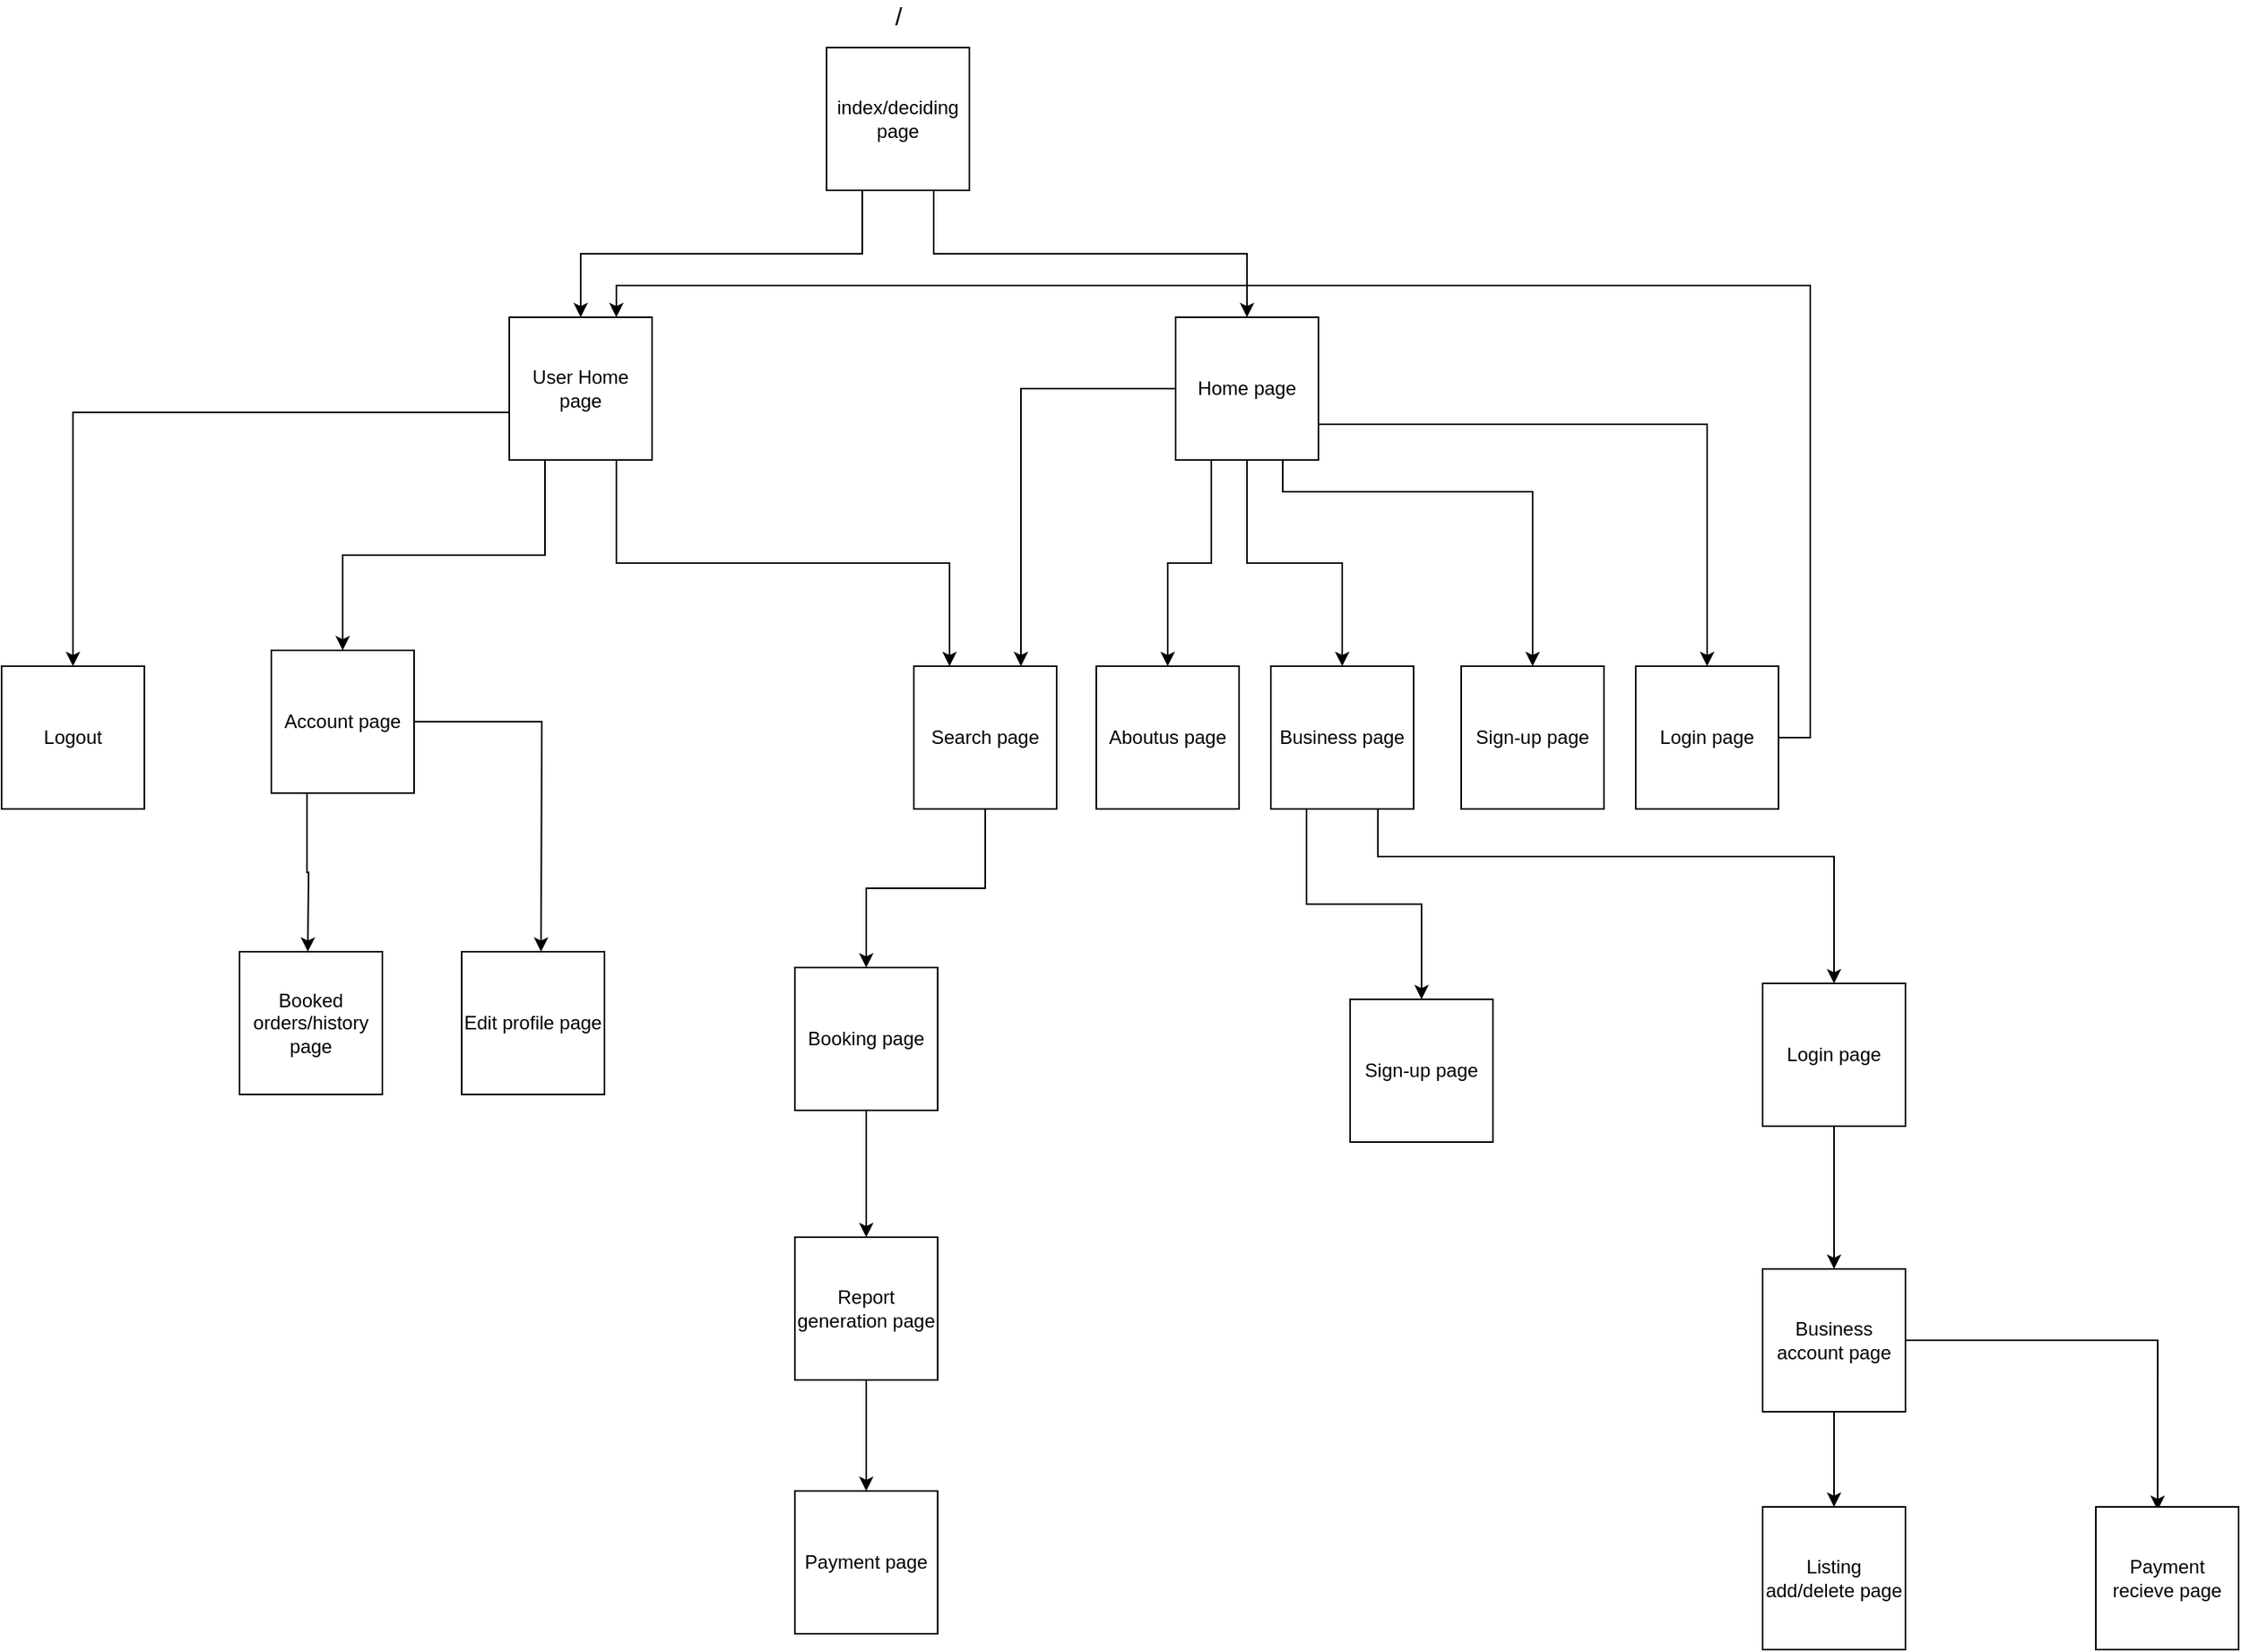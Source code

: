 <mxfile version="14.7.8" type="github">
  <diagram id="9qWIelaiJ4xFkZr7DGf-" name="Page-1">
    <mxGraphModel dx="1422" dy="757" grid="1" gridSize="10" guides="1" tooltips="1" connect="1" arrows="1" fold="1" page="1" pageScale="1" pageWidth="1654" pageHeight="1169" math="0" shadow="0">
      <root>
        <mxCell id="0" />
        <mxCell id="1" parent="0" />
        <mxCell id="l4otnNqnhNK3BgZwbTVl-9" style="edgeStyle=orthogonalEdgeStyle;rounded=0;orthogonalLoop=1;jettySize=auto;html=1;exitX=0.25;exitY=1;exitDx=0;exitDy=0;entryX=0.5;entryY=0;entryDx=0;entryDy=0;" parent="1" source="l4otnNqnhNK3BgZwbTVl-1" target="l4otnNqnhNK3BgZwbTVl-5" edge="1">
          <mxGeometry relative="1" as="geometry" />
        </mxCell>
        <mxCell id="l4otnNqnhNK3BgZwbTVl-10" style="edgeStyle=orthogonalEdgeStyle;rounded=0;orthogonalLoop=1;jettySize=auto;html=1;exitX=0.75;exitY=1;exitDx=0;exitDy=0;entryX=0.5;entryY=0;entryDx=0;entryDy=0;" parent="1" source="l4otnNqnhNK3BgZwbTVl-1" target="l4otnNqnhNK3BgZwbTVl-3" edge="1">
          <mxGeometry relative="1" as="geometry" />
        </mxCell>
        <mxCell id="l4otnNqnhNK3BgZwbTVl-1" value="index/deciding page" style="whiteSpace=wrap;html=1;aspect=fixed;" parent="1" vertex="1">
          <mxGeometry x="560" y="90" width="90" height="90" as="geometry" />
        </mxCell>
        <mxCell id="l4otnNqnhNK3BgZwbTVl-2" value="/" style="text;html=1;align=center;verticalAlign=middle;resizable=0;points=[];autosize=1;strokeColor=none;fontSize=16;" parent="1" vertex="1">
          <mxGeometry x="595" y="60" width="20" height="20" as="geometry" />
        </mxCell>
        <mxCell id="l4otnNqnhNK3BgZwbTVl-19" style="edgeStyle=orthogonalEdgeStyle;rounded=0;orthogonalLoop=1;jettySize=auto;html=1;exitX=1;exitY=0.75;exitDx=0;exitDy=0;entryX=0.5;entryY=0;entryDx=0;entryDy=0;fontSize=16;" parent="1" source="l4otnNqnhNK3BgZwbTVl-3" target="l4otnNqnhNK3BgZwbTVl-12" edge="1">
          <mxGeometry relative="1" as="geometry" />
        </mxCell>
        <mxCell id="l4otnNqnhNK3BgZwbTVl-20" style="edgeStyle=orthogonalEdgeStyle;rounded=0;orthogonalLoop=1;jettySize=auto;html=1;exitX=0.75;exitY=1;exitDx=0;exitDy=0;fontSize=16;" parent="1" source="l4otnNqnhNK3BgZwbTVl-3" target="l4otnNqnhNK3BgZwbTVl-11" edge="1">
          <mxGeometry relative="1" as="geometry">
            <Array as="points">
              <mxPoint x="848" y="370" />
              <mxPoint x="1005" y="370" />
            </Array>
          </mxGeometry>
        </mxCell>
        <mxCell id="l4otnNqnhNK3BgZwbTVl-21" style="edgeStyle=orthogonalEdgeStyle;rounded=0;orthogonalLoop=1;jettySize=auto;html=1;exitX=0.5;exitY=1;exitDx=0;exitDy=0;fontSize=16;" parent="1" source="l4otnNqnhNK3BgZwbTVl-3" target="l4otnNqnhNK3BgZwbTVl-13" edge="1">
          <mxGeometry relative="1" as="geometry" />
        </mxCell>
        <mxCell id="l4otnNqnhNK3BgZwbTVl-22" style="edgeStyle=orthogonalEdgeStyle;rounded=0;orthogonalLoop=1;jettySize=auto;html=1;exitX=0.25;exitY=1;exitDx=0;exitDy=0;fontSize=16;" parent="1" source="l4otnNqnhNK3BgZwbTVl-3" target="l4otnNqnhNK3BgZwbTVl-14" edge="1">
          <mxGeometry relative="1" as="geometry" />
        </mxCell>
        <mxCell id="l4otnNqnhNK3BgZwbTVl-23" style="edgeStyle=orthogonalEdgeStyle;rounded=0;orthogonalLoop=1;jettySize=auto;html=1;exitX=0;exitY=0.5;exitDx=0;exitDy=0;entryX=0.75;entryY=0;entryDx=0;entryDy=0;fontSize=16;" parent="1" source="l4otnNqnhNK3BgZwbTVl-3" target="l4otnNqnhNK3BgZwbTVl-15" edge="1">
          <mxGeometry relative="1" as="geometry" />
        </mxCell>
        <mxCell id="l4otnNqnhNK3BgZwbTVl-3" value="Home page" style="whiteSpace=wrap;html=1;aspect=fixed;" parent="1" vertex="1">
          <mxGeometry x="780" y="260" width="90" height="90" as="geometry" />
        </mxCell>
        <mxCell id="l4otnNqnhNK3BgZwbTVl-24" style="edgeStyle=orthogonalEdgeStyle;rounded=0;orthogonalLoop=1;jettySize=auto;html=1;exitX=0;exitY=0.667;exitDx=0;exitDy=0;entryX=0.5;entryY=0;entryDx=0;entryDy=0;fontSize=16;exitPerimeter=0;" parent="1" source="l4otnNqnhNK3BgZwbTVl-5" target="l4otnNqnhNK3BgZwbTVl-16" edge="1">
          <mxGeometry relative="1" as="geometry">
            <Array as="points">
              <mxPoint x="85" y="320" />
            </Array>
          </mxGeometry>
        </mxCell>
        <mxCell id="l4otnNqnhNK3BgZwbTVl-25" style="edgeStyle=orthogonalEdgeStyle;rounded=0;orthogonalLoop=1;jettySize=auto;html=1;exitX=0.25;exitY=1;exitDx=0;exitDy=0;fontSize=16;" parent="1" source="l4otnNqnhNK3BgZwbTVl-5" target="l4otnNqnhNK3BgZwbTVl-17" edge="1">
          <mxGeometry relative="1" as="geometry" />
        </mxCell>
        <mxCell id="l4otnNqnhNK3BgZwbTVl-26" style="edgeStyle=orthogonalEdgeStyle;rounded=0;orthogonalLoop=1;jettySize=auto;html=1;exitX=0.75;exitY=1;exitDx=0;exitDy=0;entryX=0.25;entryY=0;entryDx=0;entryDy=0;fontSize=16;" parent="1" source="l4otnNqnhNK3BgZwbTVl-5" target="l4otnNqnhNK3BgZwbTVl-15" edge="1">
          <mxGeometry relative="1" as="geometry" />
        </mxCell>
        <mxCell id="l4otnNqnhNK3BgZwbTVl-5" value="User Home page" style="whiteSpace=wrap;html=1;aspect=fixed;" parent="1" vertex="1">
          <mxGeometry x="360" y="260" width="90" height="90" as="geometry" />
        </mxCell>
        <mxCell id="l4otnNqnhNK3BgZwbTVl-11" value="Sign-up page" style="whiteSpace=wrap;html=1;aspect=fixed;" parent="1" vertex="1">
          <mxGeometry x="960" y="480" width="90" height="90" as="geometry" />
        </mxCell>
        <mxCell id="l4otnNqnhNK3BgZwbTVl-35" style="edgeStyle=orthogonalEdgeStyle;rounded=0;orthogonalLoop=1;jettySize=auto;html=1;exitX=1;exitY=0.5;exitDx=0;exitDy=0;fontSize=16;entryX=0.75;entryY=0;entryDx=0;entryDy=0;" parent="1" source="l4otnNqnhNK3BgZwbTVl-12" target="l4otnNqnhNK3BgZwbTVl-5" edge="1">
          <mxGeometry relative="1" as="geometry">
            <mxPoint x="470" y="190" as="targetPoint" />
          </mxGeometry>
        </mxCell>
        <mxCell id="l4otnNqnhNK3BgZwbTVl-12" value="Login page" style="whiteSpace=wrap;html=1;aspect=fixed;" parent="1" vertex="1">
          <mxGeometry x="1070" y="480" width="90" height="90" as="geometry" />
        </mxCell>
        <mxCell id="l4otnNqnhNK3BgZwbTVl-33" style="edgeStyle=orthogonalEdgeStyle;rounded=0;orthogonalLoop=1;jettySize=auto;html=1;exitX=0.75;exitY=1;exitDx=0;exitDy=0;entryX=0.5;entryY=0;entryDx=0;entryDy=0;fontSize=16;" parent="1" source="l4otnNqnhNK3BgZwbTVl-13" target="l4otnNqnhNK3BgZwbTVl-32" edge="1">
          <mxGeometry relative="1" as="geometry">
            <Array as="points">
              <mxPoint x="908" y="600" />
              <mxPoint x="1195" y="600" />
            </Array>
          </mxGeometry>
        </mxCell>
        <mxCell id="l4otnNqnhNK3BgZwbTVl-34" style="edgeStyle=orthogonalEdgeStyle;rounded=0;orthogonalLoop=1;jettySize=auto;html=1;exitX=0.25;exitY=1;exitDx=0;exitDy=0;entryX=0.5;entryY=0;entryDx=0;entryDy=0;fontSize=16;" parent="1" source="l4otnNqnhNK3BgZwbTVl-13" target="l4otnNqnhNK3BgZwbTVl-31" edge="1">
          <mxGeometry relative="1" as="geometry" />
        </mxCell>
        <mxCell id="l4otnNqnhNK3BgZwbTVl-13" value="Business page" style="whiteSpace=wrap;html=1;aspect=fixed;" parent="1" vertex="1">
          <mxGeometry x="840" y="480" width="90" height="90" as="geometry" />
        </mxCell>
        <mxCell id="l4otnNqnhNK3BgZwbTVl-14" value="Aboutus page" style="whiteSpace=wrap;html=1;aspect=fixed;" parent="1" vertex="1">
          <mxGeometry x="730" y="480" width="90" height="90" as="geometry" />
        </mxCell>
        <mxCell id="l4otnNqnhNK3BgZwbTVl-28" style="edgeStyle=orthogonalEdgeStyle;rounded=0;orthogonalLoop=1;jettySize=auto;html=1;exitX=0.5;exitY=1;exitDx=0;exitDy=0;entryX=0.5;entryY=0;entryDx=0;entryDy=0;fontSize=16;" parent="1" source="l4otnNqnhNK3BgZwbTVl-15" target="l4otnNqnhNK3BgZwbTVl-27" edge="1">
          <mxGeometry relative="1" as="geometry" />
        </mxCell>
        <mxCell id="l4otnNqnhNK3BgZwbTVl-15" value="Search page" style="whiteSpace=wrap;html=1;aspect=fixed;" parent="1" vertex="1">
          <mxGeometry x="615" y="480" width="90" height="90" as="geometry" />
        </mxCell>
        <mxCell id="l4otnNqnhNK3BgZwbTVl-16" value="Logout" style="whiteSpace=wrap;html=1;aspect=fixed;" parent="1" vertex="1">
          <mxGeometry x="40" y="480" width="90" height="90" as="geometry" />
        </mxCell>
        <mxCell id="31PJm1eeyKelROdlpBMP-1" style="edgeStyle=orthogonalEdgeStyle;rounded=0;orthogonalLoop=1;jettySize=auto;html=1;exitX=0.25;exitY=1;exitDx=0;exitDy=0;fontSize=16;" edge="1" parent="1" source="l4otnNqnhNK3BgZwbTVl-17">
          <mxGeometry relative="1" as="geometry">
            <mxPoint x="233" y="660" as="targetPoint" />
          </mxGeometry>
        </mxCell>
        <mxCell id="31PJm1eeyKelROdlpBMP-3" style="edgeStyle=orthogonalEdgeStyle;rounded=0;orthogonalLoop=1;jettySize=auto;html=1;exitX=1;exitY=0.5;exitDx=0;exitDy=0;fontSize=16;" edge="1" parent="1" source="l4otnNqnhNK3BgZwbTVl-17">
          <mxGeometry relative="1" as="geometry">
            <mxPoint x="380" y="660" as="targetPoint" />
          </mxGeometry>
        </mxCell>
        <mxCell id="l4otnNqnhNK3BgZwbTVl-17" value="Account page" style="whiteSpace=wrap;html=1;aspect=fixed;" parent="1" vertex="1">
          <mxGeometry x="210" y="470" width="90" height="90" as="geometry" />
        </mxCell>
        <mxCell id="l4otnNqnhNK3BgZwbTVl-29" style="edgeStyle=orthogonalEdgeStyle;rounded=0;orthogonalLoop=1;jettySize=auto;html=1;fontSize=16;" parent="1" source="l4otnNqnhNK3BgZwbTVl-27" edge="1">
          <mxGeometry relative="1" as="geometry">
            <mxPoint x="585" y="840" as="targetPoint" />
          </mxGeometry>
        </mxCell>
        <mxCell id="l4otnNqnhNK3BgZwbTVl-27" value="Booking page" style="whiteSpace=wrap;html=1;aspect=fixed;" parent="1" vertex="1">
          <mxGeometry x="540" y="670" width="90" height="90" as="geometry" />
        </mxCell>
        <mxCell id="31PJm1eeyKelROdlpBMP-5" style="edgeStyle=orthogonalEdgeStyle;rounded=0;orthogonalLoop=1;jettySize=auto;html=1;fontSize=16;" edge="1" parent="1" source="l4otnNqnhNK3BgZwbTVl-30">
          <mxGeometry relative="1" as="geometry">
            <mxPoint x="585" y="1000" as="targetPoint" />
          </mxGeometry>
        </mxCell>
        <mxCell id="l4otnNqnhNK3BgZwbTVl-30" value="Report generation page" style="whiteSpace=wrap;html=1;aspect=fixed;" parent="1" vertex="1">
          <mxGeometry x="540" y="840" width="90" height="90" as="geometry" />
        </mxCell>
        <mxCell id="l4otnNqnhNK3BgZwbTVl-31" value="Sign-up page" style="whiteSpace=wrap;html=1;aspect=fixed;" parent="1" vertex="1">
          <mxGeometry x="890" y="690" width="90" height="90" as="geometry" />
        </mxCell>
        <mxCell id="l4otnNqnhNK3BgZwbTVl-37" style="edgeStyle=orthogonalEdgeStyle;rounded=0;orthogonalLoop=1;jettySize=auto;html=1;exitX=0.5;exitY=1;exitDx=0;exitDy=0;fontSize=16;" parent="1" source="l4otnNqnhNK3BgZwbTVl-32" target="l4otnNqnhNK3BgZwbTVl-36" edge="1">
          <mxGeometry relative="1" as="geometry" />
        </mxCell>
        <mxCell id="l4otnNqnhNK3BgZwbTVl-32" value="Login page" style="whiteSpace=wrap;html=1;aspect=fixed;" parent="1" vertex="1">
          <mxGeometry x="1150" y="680" width="90" height="90" as="geometry" />
        </mxCell>
        <mxCell id="l4otnNqnhNK3BgZwbTVl-38" style="edgeStyle=orthogonalEdgeStyle;rounded=0;orthogonalLoop=1;jettySize=auto;html=1;exitX=0.5;exitY=1;exitDx=0;exitDy=0;fontSize=16;" parent="1" source="l4otnNqnhNK3BgZwbTVl-36" edge="1">
          <mxGeometry relative="1" as="geometry">
            <mxPoint x="1195" y="1010" as="targetPoint" />
          </mxGeometry>
        </mxCell>
        <mxCell id="l4otnNqnhNK3BgZwbTVl-41" style="edgeStyle=orthogonalEdgeStyle;rounded=0;orthogonalLoop=1;jettySize=auto;html=1;exitX=1;exitY=0.5;exitDx=0;exitDy=0;fontSize=16;entryX=0.433;entryY=0.022;entryDx=0;entryDy=0;entryPerimeter=0;" parent="1" source="l4otnNqnhNK3BgZwbTVl-36" target="l4otnNqnhNK3BgZwbTVl-42" edge="1">
          <mxGeometry relative="1" as="geometry">
            <mxPoint x="1400" y="1000" as="targetPoint" />
          </mxGeometry>
        </mxCell>
        <mxCell id="l4otnNqnhNK3BgZwbTVl-36" value="Business account page" style="whiteSpace=wrap;html=1;aspect=fixed;" parent="1" vertex="1">
          <mxGeometry x="1150" y="860" width="90" height="90" as="geometry" />
        </mxCell>
        <mxCell id="l4otnNqnhNK3BgZwbTVl-39" value="Listing add/delete page" style="whiteSpace=wrap;html=1;aspect=fixed;" parent="1" vertex="1">
          <mxGeometry x="1150" y="1010" width="90" height="90" as="geometry" />
        </mxCell>
        <mxCell id="l4otnNqnhNK3BgZwbTVl-42" value="Payment recieve page" style="whiteSpace=wrap;html=1;aspect=fixed;" parent="1" vertex="1">
          <mxGeometry x="1360" y="1010" width="90" height="90" as="geometry" />
        </mxCell>
        <mxCell id="31PJm1eeyKelROdlpBMP-2" value="Booked orders/history page" style="whiteSpace=wrap;html=1;aspect=fixed;" vertex="1" parent="1">
          <mxGeometry x="190" y="660" width="90" height="90" as="geometry" />
        </mxCell>
        <mxCell id="31PJm1eeyKelROdlpBMP-4" value="Edit profile page" style="whiteSpace=wrap;html=1;aspect=fixed;" vertex="1" parent="1">
          <mxGeometry x="330" y="660" width="90" height="90" as="geometry" />
        </mxCell>
        <mxCell id="31PJm1eeyKelROdlpBMP-7" value="Payment page" style="whiteSpace=wrap;html=1;aspect=fixed;" vertex="1" parent="1">
          <mxGeometry x="540" y="1000" width="90" height="90" as="geometry" />
        </mxCell>
      </root>
    </mxGraphModel>
  </diagram>
</mxfile>
